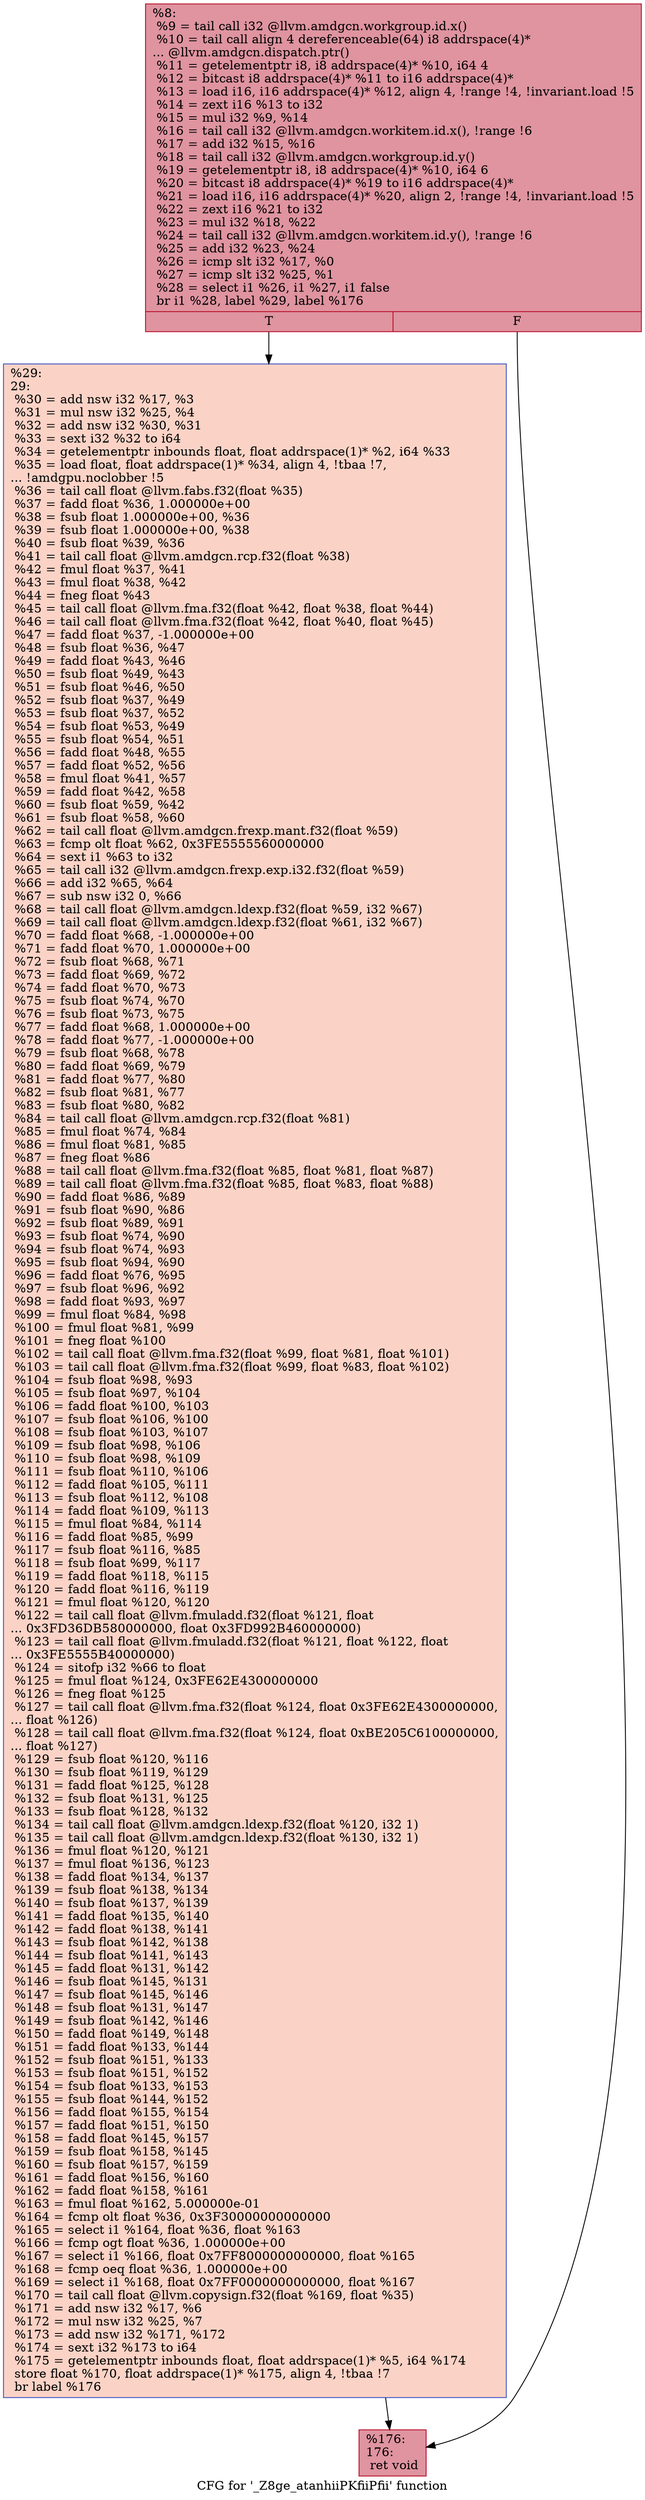 digraph "CFG for '_Z8ge_atanhiiPKfiiPfii' function" {
	label="CFG for '_Z8ge_atanhiiPKfiiPfii' function";

	Node0x46f0d60 [shape=record,color="#b70d28ff", style=filled, fillcolor="#b70d2870",label="{%8:\l  %9 = tail call i32 @llvm.amdgcn.workgroup.id.x()\l  %10 = tail call align 4 dereferenceable(64) i8 addrspace(4)*\l... @llvm.amdgcn.dispatch.ptr()\l  %11 = getelementptr i8, i8 addrspace(4)* %10, i64 4\l  %12 = bitcast i8 addrspace(4)* %11 to i16 addrspace(4)*\l  %13 = load i16, i16 addrspace(4)* %12, align 4, !range !4, !invariant.load !5\l  %14 = zext i16 %13 to i32\l  %15 = mul i32 %9, %14\l  %16 = tail call i32 @llvm.amdgcn.workitem.id.x(), !range !6\l  %17 = add i32 %15, %16\l  %18 = tail call i32 @llvm.amdgcn.workgroup.id.y()\l  %19 = getelementptr i8, i8 addrspace(4)* %10, i64 6\l  %20 = bitcast i8 addrspace(4)* %19 to i16 addrspace(4)*\l  %21 = load i16, i16 addrspace(4)* %20, align 2, !range !4, !invariant.load !5\l  %22 = zext i16 %21 to i32\l  %23 = mul i32 %18, %22\l  %24 = tail call i32 @llvm.amdgcn.workitem.id.y(), !range !6\l  %25 = add i32 %23, %24\l  %26 = icmp slt i32 %17, %0\l  %27 = icmp slt i32 %25, %1\l  %28 = select i1 %26, i1 %27, i1 false\l  br i1 %28, label %29, label %176\l|{<s0>T|<s1>F}}"];
	Node0x46f0d60:s0 -> Node0x46f47a0;
	Node0x46f0d60:s1 -> Node0x46f4830;
	Node0x46f47a0 [shape=record,color="#3d50c3ff", style=filled, fillcolor="#f59c7d70",label="{%29:\l29:                                               \l  %30 = add nsw i32 %17, %3\l  %31 = mul nsw i32 %25, %4\l  %32 = add nsw i32 %30, %31\l  %33 = sext i32 %32 to i64\l  %34 = getelementptr inbounds float, float addrspace(1)* %2, i64 %33\l  %35 = load float, float addrspace(1)* %34, align 4, !tbaa !7,\l... !amdgpu.noclobber !5\l  %36 = tail call float @llvm.fabs.f32(float %35)\l  %37 = fadd float %36, 1.000000e+00\l  %38 = fsub float 1.000000e+00, %36\l  %39 = fsub float 1.000000e+00, %38\l  %40 = fsub float %39, %36\l  %41 = tail call float @llvm.amdgcn.rcp.f32(float %38)\l  %42 = fmul float %37, %41\l  %43 = fmul float %38, %42\l  %44 = fneg float %43\l  %45 = tail call float @llvm.fma.f32(float %42, float %38, float %44)\l  %46 = tail call float @llvm.fma.f32(float %42, float %40, float %45)\l  %47 = fadd float %37, -1.000000e+00\l  %48 = fsub float %36, %47\l  %49 = fadd float %43, %46\l  %50 = fsub float %49, %43\l  %51 = fsub float %46, %50\l  %52 = fsub float %37, %49\l  %53 = fsub float %37, %52\l  %54 = fsub float %53, %49\l  %55 = fsub float %54, %51\l  %56 = fadd float %48, %55\l  %57 = fadd float %52, %56\l  %58 = fmul float %41, %57\l  %59 = fadd float %42, %58\l  %60 = fsub float %59, %42\l  %61 = fsub float %58, %60\l  %62 = tail call float @llvm.amdgcn.frexp.mant.f32(float %59)\l  %63 = fcmp olt float %62, 0x3FE5555560000000\l  %64 = sext i1 %63 to i32\l  %65 = tail call i32 @llvm.amdgcn.frexp.exp.i32.f32(float %59)\l  %66 = add i32 %65, %64\l  %67 = sub nsw i32 0, %66\l  %68 = tail call float @llvm.amdgcn.ldexp.f32(float %59, i32 %67)\l  %69 = tail call float @llvm.amdgcn.ldexp.f32(float %61, i32 %67)\l  %70 = fadd float %68, -1.000000e+00\l  %71 = fadd float %70, 1.000000e+00\l  %72 = fsub float %68, %71\l  %73 = fadd float %69, %72\l  %74 = fadd float %70, %73\l  %75 = fsub float %74, %70\l  %76 = fsub float %73, %75\l  %77 = fadd float %68, 1.000000e+00\l  %78 = fadd float %77, -1.000000e+00\l  %79 = fsub float %68, %78\l  %80 = fadd float %69, %79\l  %81 = fadd float %77, %80\l  %82 = fsub float %81, %77\l  %83 = fsub float %80, %82\l  %84 = tail call float @llvm.amdgcn.rcp.f32(float %81)\l  %85 = fmul float %74, %84\l  %86 = fmul float %81, %85\l  %87 = fneg float %86\l  %88 = tail call float @llvm.fma.f32(float %85, float %81, float %87)\l  %89 = tail call float @llvm.fma.f32(float %85, float %83, float %88)\l  %90 = fadd float %86, %89\l  %91 = fsub float %90, %86\l  %92 = fsub float %89, %91\l  %93 = fsub float %74, %90\l  %94 = fsub float %74, %93\l  %95 = fsub float %94, %90\l  %96 = fadd float %76, %95\l  %97 = fsub float %96, %92\l  %98 = fadd float %93, %97\l  %99 = fmul float %84, %98\l  %100 = fmul float %81, %99\l  %101 = fneg float %100\l  %102 = tail call float @llvm.fma.f32(float %99, float %81, float %101)\l  %103 = tail call float @llvm.fma.f32(float %99, float %83, float %102)\l  %104 = fsub float %98, %93\l  %105 = fsub float %97, %104\l  %106 = fadd float %100, %103\l  %107 = fsub float %106, %100\l  %108 = fsub float %103, %107\l  %109 = fsub float %98, %106\l  %110 = fsub float %98, %109\l  %111 = fsub float %110, %106\l  %112 = fadd float %105, %111\l  %113 = fsub float %112, %108\l  %114 = fadd float %109, %113\l  %115 = fmul float %84, %114\l  %116 = fadd float %85, %99\l  %117 = fsub float %116, %85\l  %118 = fsub float %99, %117\l  %119 = fadd float %118, %115\l  %120 = fadd float %116, %119\l  %121 = fmul float %120, %120\l  %122 = tail call float @llvm.fmuladd.f32(float %121, float\l... 0x3FD36DB580000000, float 0x3FD992B460000000)\l  %123 = tail call float @llvm.fmuladd.f32(float %121, float %122, float\l... 0x3FE5555B40000000)\l  %124 = sitofp i32 %66 to float\l  %125 = fmul float %124, 0x3FE62E4300000000\l  %126 = fneg float %125\l  %127 = tail call float @llvm.fma.f32(float %124, float 0x3FE62E4300000000,\l... float %126)\l  %128 = tail call float @llvm.fma.f32(float %124, float 0xBE205C6100000000,\l... float %127)\l  %129 = fsub float %120, %116\l  %130 = fsub float %119, %129\l  %131 = fadd float %125, %128\l  %132 = fsub float %131, %125\l  %133 = fsub float %128, %132\l  %134 = tail call float @llvm.amdgcn.ldexp.f32(float %120, i32 1)\l  %135 = tail call float @llvm.amdgcn.ldexp.f32(float %130, i32 1)\l  %136 = fmul float %120, %121\l  %137 = fmul float %136, %123\l  %138 = fadd float %134, %137\l  %139 = fsub float %138, %134\l  %140 = fsub float %137, %139\l  %141 = fadd float %135, %140\l  %142 = fadd float %138, %141\l  %143 = fsub float %142, %138\l  %144 = fsub float %141, %143\l  %145 = fadd float %131, %142\l  %146 = fsub float %145, %131\l  %147 = fsub float %145, %146\l  %148 = fsub float %131, %147\l  %149 = fsub float %142, %146\l  %150 = fadd float %149, %148\l  %151 = fadd float %133, %144\l  %152 = fsub float %151, %133\l  %153 = fsub float %151, %152\l  %154 = fsub float %133, %153\l  %155 = fsub float %144, %152\l  %156 = fadd float %155, %154\l  %157 = fadd float %151, %150\l  %158 = fadd float %145, %157\l  %159 = fsub float %158, %145\l  %160 = fsub float %157, %159\l  %161 = fadd float %156, %160\l  %162 = fadd float %158, %161\l  %163 = fmul float %162, 5.000000e-01\l  %164 = fcmp olt float %36, 0x3F30000000000000\l  %165 = select i1 %164, float %36, float %163\l  %166 = fcmp ogt float %36, 1.000000e+00\l  %167 = select i1 %166, float 0x7FF8000000000000, float %165\l  %168 = fcmp oeq float %36, 1.000000e+00\l  %169 = select i1 %168, float 0x7FF0000000000000, float %167\l  %170 = tail call float @llvm.copysign.f32(float %169, float %35)\l  %171 = add nsw i32 %17, %6\l  %172 = mul nsw i32 %25, %7\l  %173 = add nsw i32 %171, %172\l  %174 = sext i32 %173 to i64\l  %175 = getelementptr inbounds float, float addrspace(1)* %5, i64 %174\l  store float %170, float addrspace(1)* %175, align 4, !tbaa !7\l  br label %176\l}"];
	Node0x46f47a0 -> Node0x46f4830;
	Node0x46f4830 [shape=record,color="#b70d28ff", style=filled, fillcolor="#b70d2870",label="{%176:\l176:                                              \l  ret void\l}"];
}
